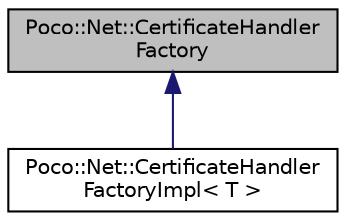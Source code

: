digraph "Poco::Net::CertificateHandlerFactory"
{
 // LATEX_PDF_SIZE
  edge [fontname="Helvetica",fontsize="10",labelfontname="Helvetica",labelfontsize="10"];
  node [fontname="Helvetica",fontsize="10",shape=record];
  Node1 [label="Poco::Net::CertificateHandler\lFactory",height=0.2,width=0.4,color="black", fillcolor="grey75", style="filled", fontcolor="black",tooltip=" "];
  Node1 -> Node2 [dir="back",color="midnightblue",fontsize="10",style="solid",fontname="Helvetica"];
  Node2 [label="Poco::Net::CertificateHandler\lFactoryImpl\< T \>",height=0.2,width=0.4,color="black", fillcolor="white", style="filled",URL="$classPoco_1_1Net_1_1CertificateHandlerFactoryImpl.html",tooltip=" "];
}
